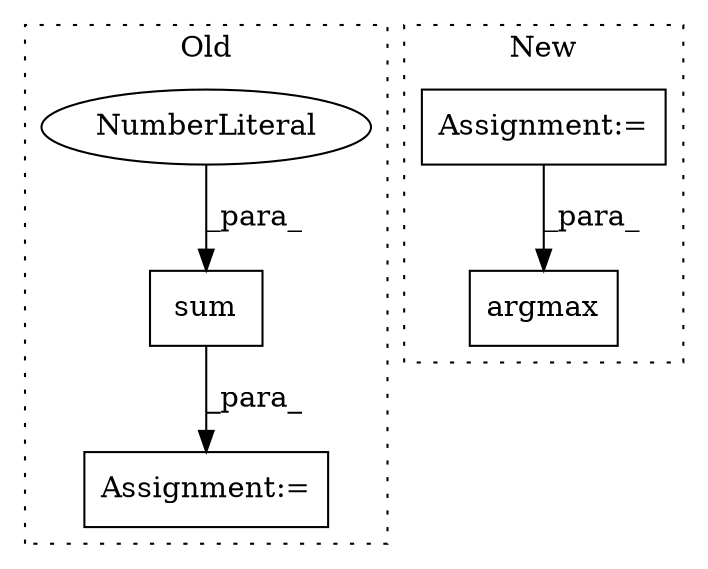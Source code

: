 digraph G {
subgraph cluster0 {
1 [label="sum" a="32" s="1858,2126" l="15,1" shape="box"];
3 [label="Assignment:=" a="7" s="1838" l="1" shape="box"];
5 [label="NumberLiteral" a="34" s="2125" l="1" shape="ellipse"];
label = "Old";
style="dotted";
}
subgraph cluster1 {
2 [label="argmax" a="32" s="1759,1813" l="7,1" shape="box"];
4 [label="Assignment:=" a="7" s="1704" l="1" shape="box"];
label = "New";
style="dotted";
}
1 -> 3 [label="_para_"];
4 -> 2 [label="_para_"];
5 -> 1 [label="_para_"];
}